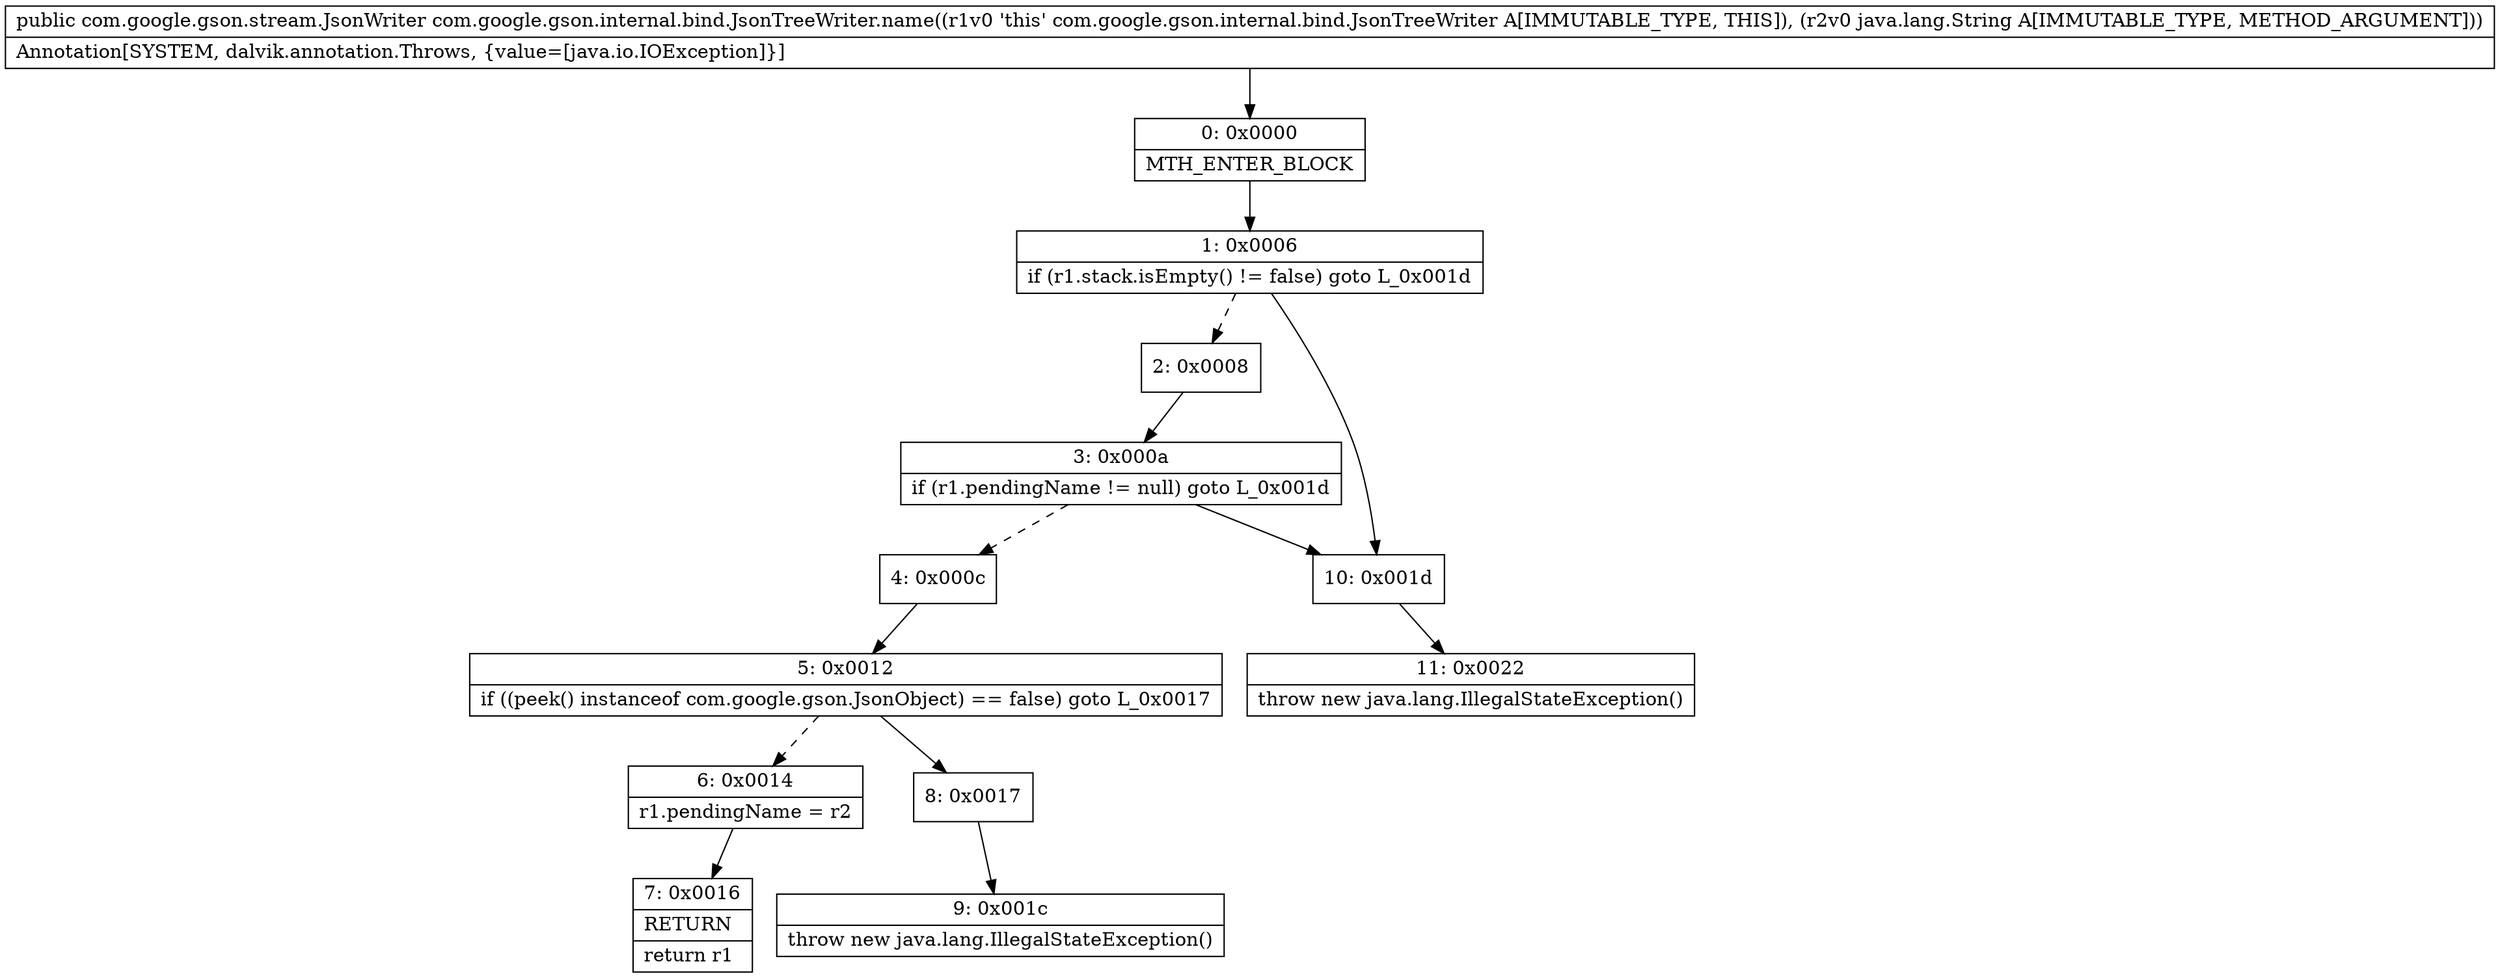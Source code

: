 digraph "CFG forcom.google.gson.internal.bind.JsonTreeWriter.name(Ljava\/lang\/String;)Lcom\/google\/gson\/stream\/JsonWriter;" {
Node_0 [shape=record,label="{0\:\ 0x0000|MTH_ENTER_BLOCK\l}"];
Node_1 [shape=record,label="{1\:\ 0x0006|if (r1.stack.isEmpty() != false) goto L_0x001d\l}"];
Node_2 [shape=record,label="{2\:\ 0x0008}"];
Node_3 [shape=record,label="{3\:\ 0x000a|if (r1.pendingName != null) goto L_0x001d\l}"];
Node_4 [shape=record,label="{4\:\ 0x000c}"];
Node_5 [shape=record,label="{5\:\ 0x0012|if ((peek() instanceof com.google.gson.JsonObject) == false) goto L_0x0017\l}"];
Node_6 [shape=record,label="{6\:\ 0x0014|r1.pendingName = r2\l}"];
Node_7 [shape=record,label="{7\:\ 0x0016|RETURN\l|return r1\l}"];
Node_8 [shape=record,label="{8\:\ 0x0017}"];
Node_9 [shape=record,label="{9\:\ 0x001c|throw new java.lang.IllegalStateException()\l}"];
Node_10 [shape=record,label="{10\:\ 0x001d}"];
Node_11 [shape=record,label="{11\:\ 0x0022|throw new java.lang.IllegalStateException()\l}"];
MethodNode[shape=record,label="{public com.google.gson.stream.JsonWriter com.google.gson.internal.bind.JsonTreeWriter.name((r1v0 'this' com.google.gson.internal.bind.JsonTreeWriter A[IMMUTABLE_TYPE, THIS]), (r2v0 java.lang.String A[IMMUTABLE_TYPE, METHOD_ARGUMENT]))  | Annotation[SYSTEM, dalvik.annotation.Throws, \{value=[java.io.IOException]\}]\l}"];
MethodNode -> Node_0;
Node_0 -> Node_1;
Node_1 -> Node_2[style=dashed];
Node_1 -> Node_10;
Node_2 -> Node_3;
Node_3 -> Node_4[style=dashed];
Node_3 -> Node_10;
Node_4 -> Node_5;
Node_5 -> Node_6[style=dashed];
Node_5 -> Node_8;
Node_6 -> Node_7;
Node_8 -> Node_9;
Node_10 -> Node_11;
}

